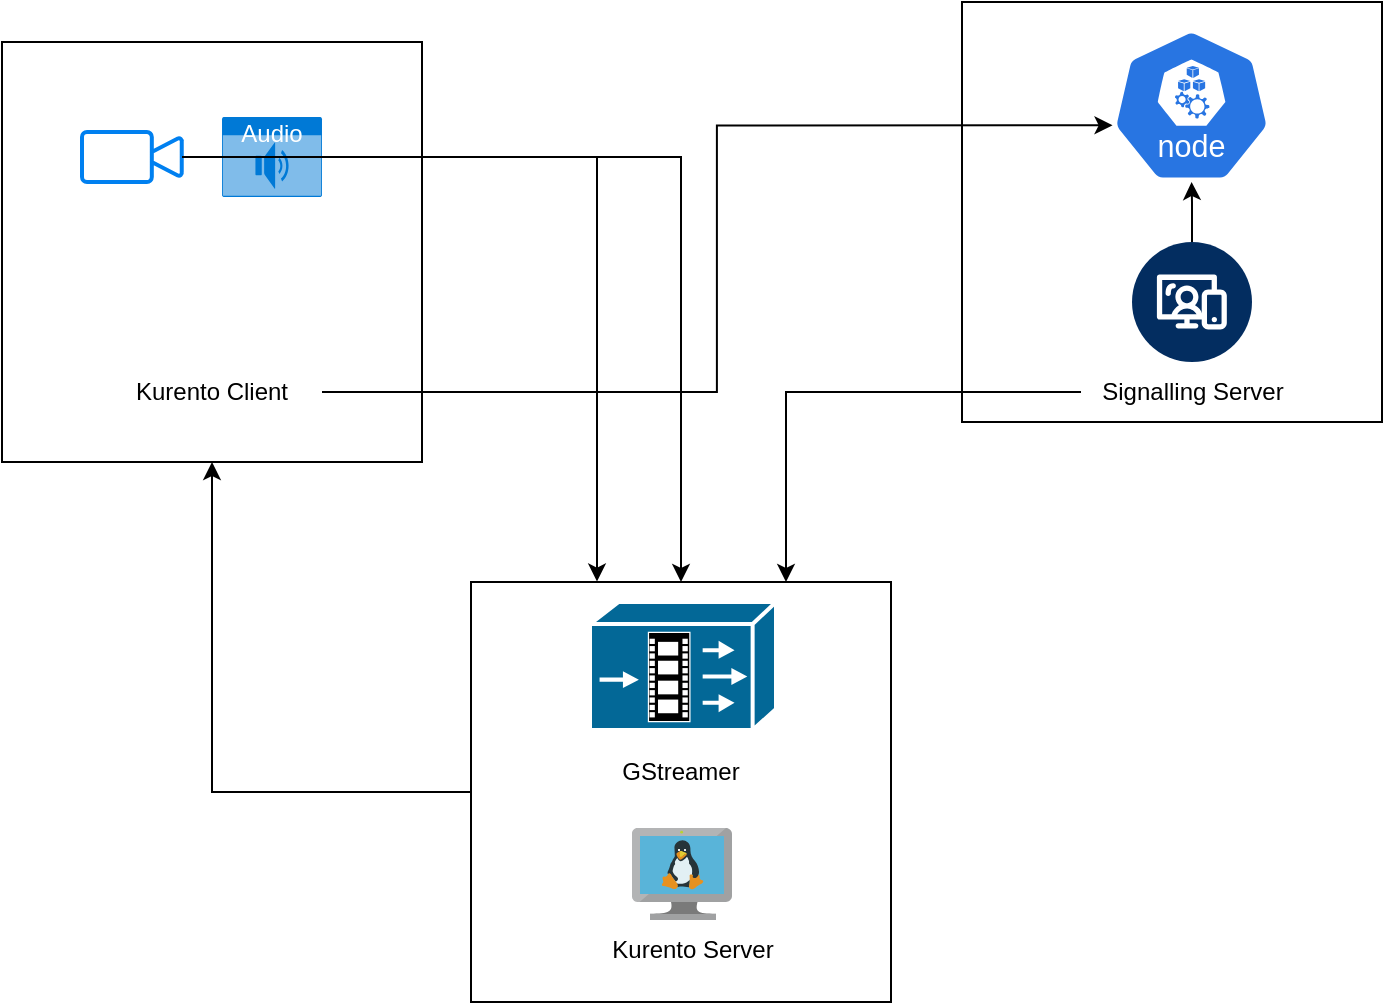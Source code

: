<mxfile version="24.7.17">
  <diagram name="Page-1" id="sCkqKzR6BmXqiOWri27q">
    <mxGraphModel dx="1050" dy="557" grid="1" gridSize="10" guides="1" tooltips="1" connect="1" arrows="1" fold="1" page="1" pageScale="1" pageWidth="850" pageHeight="1100" math="0" shadow="0">
      <root>
        <mxCell id="0" />
        <mxCell id="1" parent="0" />
        <mxCell id="ggqSAnSKCvxmYK7VeWLl-25" style="edgeStyle=orthogonalEdgeStyle;rounded=0;orthogonalLoop=1;jettySize=auto;html=1;entryX=0.5;entryY=1;entryDx=0;entryDy=0;" edge="1" parent="1" source="ggqSAnSKCvxmYK7VeWLl-1" target="ggqSAnSKCvxmYK7VeWLl-3">
          <mxGeometry relative="1" as="geometry" />
        </mxCell>
        <mxCell id="ggqSAnSKCvxmYK7VeWLl-1" value="" style="whiteSpace=wrap;html=1;aspect=fixed;" vertex="1" parent="1">
          <mxGeometry x="284.5" y="330" width="210" height="210" as="geometry" />
        </mxCell>
        <mxCell id="ggqSAnSKCvxmYK7VeWLl-2" value="" style="whiteSpace=wrap;html=1;aspect=fixed;" vertex="1" parent="1">
          <mxGeometry x="530" y="40" width="210" height="210" as="geometry" />
        </mxCell>
        <mxCell id="ggqSAnSKCvxmYK7VeWLl-3" value="" style="whiteSpace=wrap;html=1;aspect=fixed;" vertex="1" parent="1">
          <mxGeometry x="50" y="60" width="210" height="210" as="geometry" />
        </mxCell>
        <mxCell id="ggqSAnSKCvxmYK7VeWLl-4" value="" style="html=1;verticalLabelPosition=bottom;align=center;labelBackgroundColor=#ffffff;verticalAlign=top;strokeWidth=2;strokeColor=#0080F0;shadow=0;dashed=0;shape=mxgraph.ios7.icons.video_conversation;" vertex="1" parent="1">
          <mxGeometry x="90" y="105" width="50" height="25" as="geometry" />
        </mxCell>
        <mxCell id="ggqSAnSKCvxmYK7VeWLl-11" style="edgeStyle=orthogonalEdgeStyle;rounded=0;orthogonalLoop=1;jettySize=auto;html=1;entryX=0.5;entryY=0;entryDx=0;entryDy=0;" edge="1" parent="1" source="ggqSAnSKCvxmYK7VeWLl-5" target="ggqSAnSKCvxmYK7VeWLl-1">
          <mxGeometry relative="1" as="geometry" />
        </mxCell>
        <mxCell id="ggqSAnSKCvxmYK7VeWLl-5" value="Audio" style="html=1;whiteSpace=wrap;strokeColor=none;fillColor=#0079D6;labelPosition=center;verticalLabelPosition=middle;verticalAlign=top;align=center;fontSize=12;outlineConnect=0;spacingTop=-6;fontColor=#FFFFFF;sketch=0;shape=mxgraph.sitemap.audio;" vertex="1" parent="1">
          <mxGeometry x="160" y="97.5" width="50" height="40" as="geometry" />
        </mxCell>
        <mxCell id="ggqSAnSKCvxmYK7VeWLl-6" value="" style="shape=image;html=1;verticalAlign=top;verticalLabelPosition=bottom;labelBackgroundColor=#ffffff;imageAspect=0;aspect=fixed;image=https://cdn0.iconfinder.com/data/icons/icocentre-free-icons/147/f-server_128-128.png" vertex="1" parent="1">
          <mxGeometry x="360" y="440" width="59" height="59" as="geometry" />
        </mxCell>
        <mxCell id="ggqSAnSKCvxmYK7VeWLl-7" value="Kurento Server" style="text;html=1;align=center;verticalAlign=middle;whiteSpace=wrap;rounded=0;" vertex="1" parent="1">
          <mxGeometry x="350" y="499" width="91" height="30" as="geometry" />
        </mxCell>
        <mxCell id="ggqSAnSKCvxmYK7VeWLl-8" value="" style="image;sketch=0;aspect=fixed;html=1;points=[];align=center;fontSize=12;image=img/lib/mscae/VM_Linux.svg;" vertex="1" parent="1">
          <mxGeometry x="365" y="453" width="50" height="46" as="geometry" />
        </mxCell>
        <mxCell id="ggqSAnSKCvxmYK7VeWLl-9" value="" style="shape=mxgraph.cisco.misc.streamer;html=1;pointerEvents=1;dashed=0;fillColor=#036897;strokeColor=#ffffff;strokeWidth=2;verticalLabelPosition=bottom;verticalAlign=top;align=center;outlineConnect=0;" vertex="1" parent="1">
          <mxGeometry x="344" y="340" width="93" height="64" as="geometry" />
        </mxCell>
        <mxCell id="ggqSAnSKCvxmYK7VeWLl-10" value="GStreamer" style="text;html=1;align=center;verticalAlign=middle;whiteSpace=wrap;rounded=0;" vertex="1" parent="1">
          <mxGeometry x="344" y="410" width="91" height="30" as="geometry" />
        </mxCell>
        <mxCell id="ggqSAnSKCvxmYK7VeWLl-12" style="edgeStyle=orthogonalEdgeStyle;rounded=0;orthogonalLoop=1;jettySize=auto;html=1;entryX=0.3;entryY=-0.001;entryDx=0;entryDy=0;entryPerimeter=0;" edge="1" parent="1" source="ggqSAnSKCvxmYK7VeWLl-4" target="ggqSAnSKCvxmYK7VeWLl-1">
          <mxGeometry relative="1" as="geometry" />
        </mxCell>
        <mxCell id="ggqSAnSKCvxmYK7VeWLl-13" value="" style="aspect=fixed;sketch=0;html=1;dashed=0;whitespace=wrap;verticalLabelPosition=bottom;verticalAlign=top;fillColor=#2875E2;strokeColor=#ffffff;points=[[0.005,0.63,0],[0.1,0.2,0],[0.9,0.2,0],[0.5,0,0],[0.995,0.63,0],[0.72,0.99,0],[0.5,1,0],[0.28,0.99,0]];shape=mxgraph.kubernetes.icon2;kubernetesLabel=1;prIcon=node" vertex="1" parent="1">
          <mxGeometry x="604.87" y="53.44" width="79.75" height="76.56" as="geometry" />
        </mxCell>
        <mxCell id="ggqSAnSKCvxmYK7VeWLl-24" style="edgeStyle=orthogonalEdgeStyle;rounded=0;orthogonalLoop=1;jettySize=auto;html=1;entryX=0.75;entryY=0;entryDx=0;entryDy=0;" edge="1" parent="1" source="ggqSAnSKCvxmYK7VeWLl-14" target="ggqSAnSKCvxmYK7VeWLl-1">
          <mxGeometry relative="1" as="geometry" />
        </mxCell>
        <mxCell id="ggqSAnSKCvxmYK7VeWLl-14" value="Signalling Server" style="text;html=1;align=center;verticalAlign=middle;whiteSpace=wrap;rounded=0;" vertex="1" parent="1">
          <mxGeometry x="589.5" y="220" width="110.5" height="30" as="geometry" />
        </mxCell>
        <mxCell id="ggqSAnSKCvxmYK7VeWLl-17" value="Kurento Client" style="text;html=1;align=center;verticalAlign=middle;whiteSpace=wrap;rounded=0;" vertex="1" parent="1">
          <mxGeometry x="100" y="220" width="110" height="30" as="geometry" />
        </mxCell>
        <mxCell id="ggqSAnSKCvxmYK7VeWLl-20" style="edgeStyle=orthogonalEdgeStyle;rounded=0;orthogonalLoop=1;jettySize=auto;html=1;entryX=0.005;entryY=0.63;entryDx=0;entryDy=0;entryPerimeter=0;" edge="1" parent="1" source="ggqSAnSKCvxmYK7VeWLl-17" target="ggqSAnSKCvxmYK7VeWLl-13">
          <mxGeometry relative="1" as="geometry" />
        </mxCell>
        <mxCell id="ggqSAnSKCvxmYK7VeWLl-22" value="" style="edgeStyle=orthogonalEdgeStyle;rounded=0;orthogonalLoop=1;jettySize=auto;html=1;" edge="1" parent="1" source="ggqSAnSKCvxmYK7VeWLl-21" target="ggqSAnSKCvxmYK7VeWLl-13">
          <mxGeometry relative="1" as="geometry" />
        </mxCell>
        <mxCell id="ggqSAnSKCvxmYK7VeWLl-21" value="" style="verticalLabelPosition=bottom;aspect=fixed;html=1;shape=mxgraph.salesforce.web2;" vertex="1" parent="1">
          <mxGeometry x="615" y="160" width="60" height="60" as="geometry" />
        </mxCell>
      </root>
    </mxGraphModel>
  </diagram>
</mxfile>
